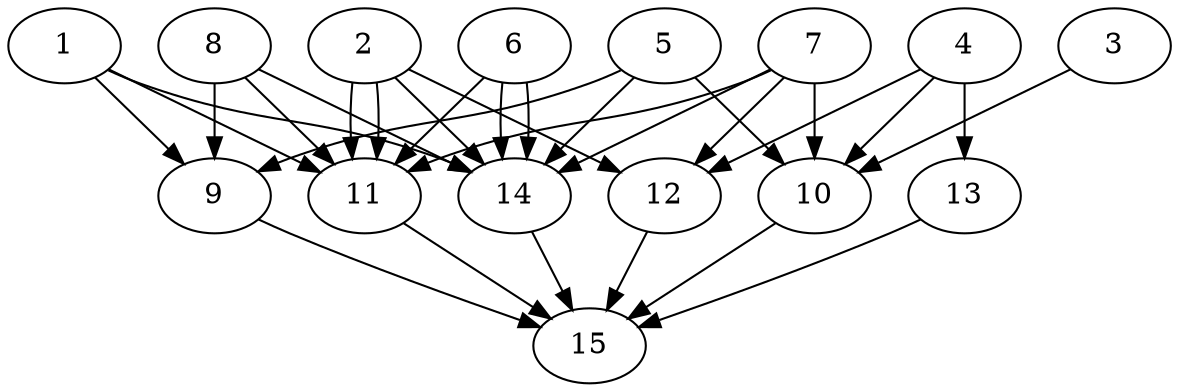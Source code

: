 // DAG automatically generated by daggen at Thu Oct  3 13:59:26 2019
// ./daggen --dot -n 15 --ccr 0.5 --fat 0.9 --regular 0.5 --density 0.9 --mindata 5242880 --maxdata 52428800 
digraph G {
  1 [size="49838080", alpha="0.19", expect_size="24919040"] 
  1 -> 9 [size ="24919040"]
  1 -> 11 [size ="24919040"]
  1 -> 14 [size ="24919040"]
  2 [size="48119808", alpha="0.17", expect_size="24059904"] 
  2 -> 11 [size ="24059904"]
  2 -> 11 [size ="24059904"]
  2 -> 12 [size ="24059904"]
  2 -> 14 [size ="24059904"]
  3 [size="46993408", alpha="0.08", expect_size="23496704"] 
  3 -> 10 [size ="23496704"]
  4 [size="66338816", alpha="0.12", expect_size="33169408"] 
  4 -> 10 [size ="33169408"]
  4 -> 12 [size ="33169408"]
  4 -> 13 [size ="33169408"]
  5 [size="36272128", alpha="0.08", expect_size="18136064"] 
  5 -> 9 [size ="18136064"]
  5 -> 10 [size ="18136064"]
  5 -> 14 [size ="18136064"]
  6 [size="16463872", alpha="0.15", expect_size="8231936"] 
  6 -> 11 [size ="8231936"]
  6 -> 14 [size ="8231936"]
  6 -> 14 [size ="8231936"]
  7 [size="63983616", alpha="0.15", expect_size="31991808"] 
  7 -> 10 [size ="31991808"]
  7 -> 11 [size ="31991808"]
  7 -> 12 [size ="31991808"]
  7 -> 14 [size ="31991808"]
  8 [size="67155968", alpha="0.15", expect_size="33577984"] 
  8 -> 9 [size ="33577984"]
  8 -> 11 [size ="33577984"]
  8 -> 14 [size ="33577984"]
  9 [size="82628608", alpha="0.01", expect_size="41314304"] 
  9 -> 15 [size ="41314304"]
  10 [size="65845248", alpha="0.02", expect_size="32922624"] 
  10 -> 15 [size ="32922624"]
  11 [size="104232960", alpha="0.02", expect_size="52116480"] 
  11 -> 15 [size ="52116480"]
  12 [size="101242880", alpha="0.05", expect_size="50621440"] 
  12 -> 15 [size ="50621440"]
  13 [size="86419456", alpha="0.05", expect_size="43209728"] 
  13 -> 15 [size ="43209728"]
  14 [size="27600896", alpha="0.14", expect_size="13800448"] 
  14 -> 15 [size ="13800448"]
  15 [size="86069248", alpha="0.12", expect_size="43034624"] 
}
